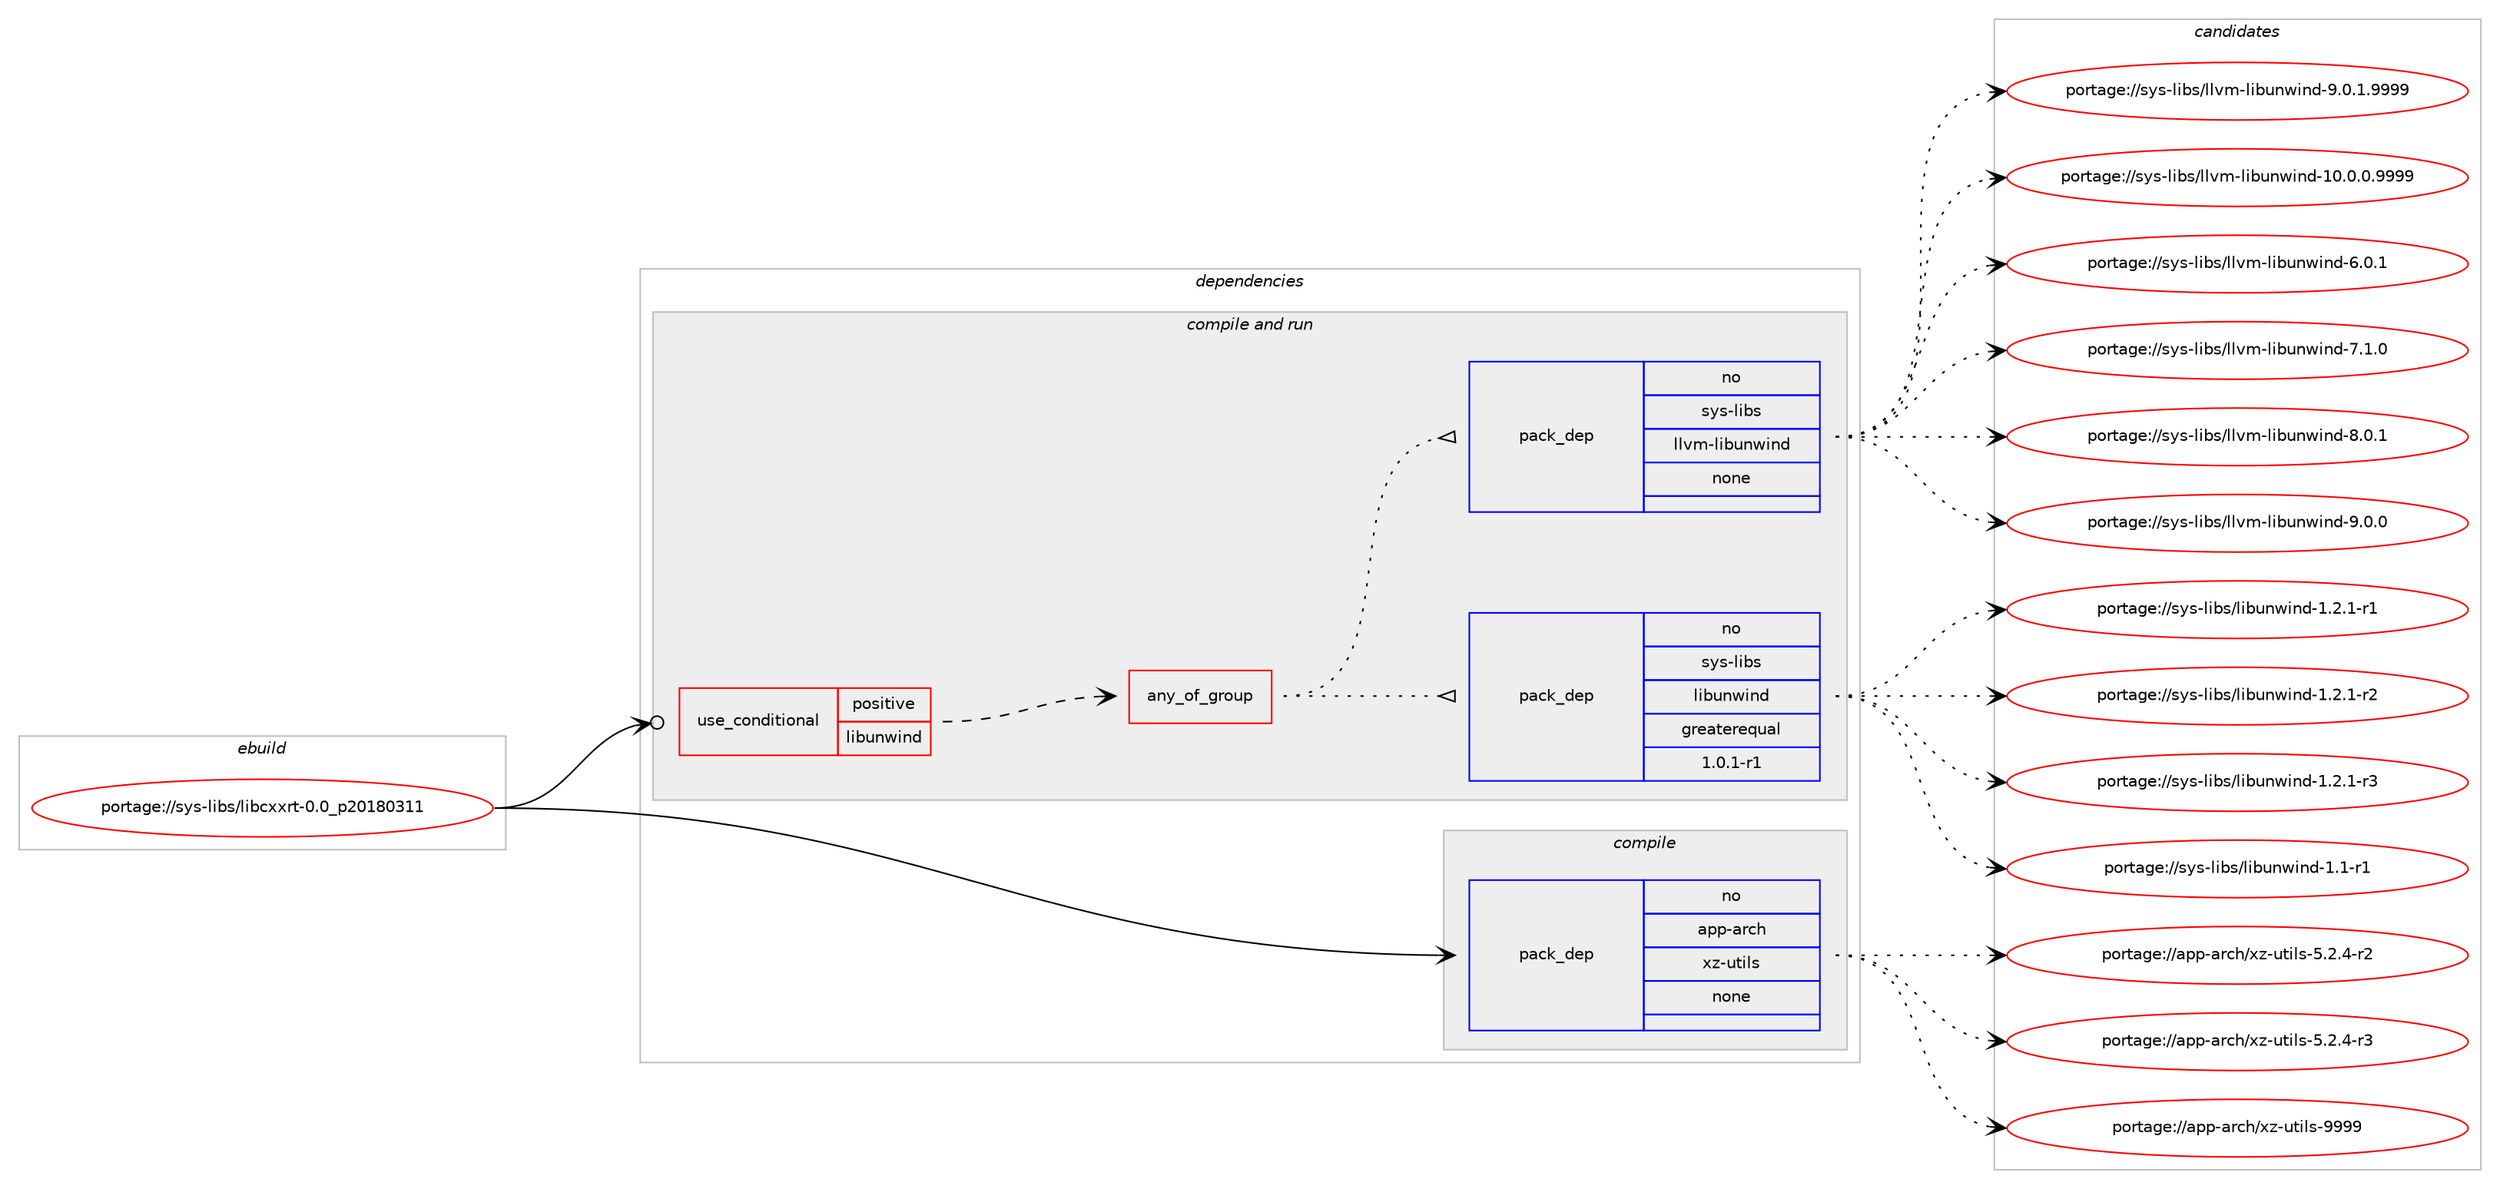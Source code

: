 digraph prolog {

# *************
# Graph options
# *************

newrank=true;
concentrate=true;
compound=true;
graph [rankdir=LR,fontname=Helvetica,fontsize=10,ranksep=1.5];#, ranksep=2.5, nodesep=0.2];
edge  [arrowhead=vee];
node  [fontname=Helvetica,fontsize=10];

# **********
# The ebuild
# **********

subgraph cluster_leftcol {
color=gray;
rank=same;
label=<<i>ebuild</i>>;
id [label="portage://sys-libs/libcxxrt-0.0_p20180311", color=red, width=4, href="../sys-libs/libcxxrt-0.0_p20180311.svg"];
}

# ****************
# The dependencies
# ****************

subgraph cluster_midcol {
color=gray;
label=<<i>dependencies</i>>;
subgraph cluster_compile {
fillcolor="#eeeeee";
style=filled;
label=<<i>compile</i>>;
subgraph pack319786 {
dependency431390 [label=<<TABLE BORDER="0" CELLBORDER="1" CELLSPACING="0" CELLPADDING="4" WIDTH="220"><TR><TD ROWSPAN="6" CELLPADDING="30">pack_dep</TD></TR><TR><TD WIDTH="110">no</TD></TR><TR><TD>app-arch</TD></TR><TR><TD>xz-utils</TD></TR><TR><TD>none</TD></TR><TR><TD></TD></TR></TABLE>>, shape=none, color=blue];
}
id:e -> dependency431390:w [weight=20,style="solid",arrowhead="vee"];
}
subgraph cluster_compileandrun {
fillcolor="#eeeeee";
style=filled;
label=<<i>compile and run</i>>;
subgraph cond104341 {
dependency431391 [label=<<TABLE BORDER="0" CELLBORDER="1" CELLSPACING="0" CELLPADDING="4"><TR><TD ROWSPAN="3" CELLPADDING="10">use_conditional</TD></TR><TR><TD>positive</TD></TR><TR><TD>libunwind</TD></TR></TABLE>>, shape=none, color=red];
subgraph any7013 {
dependency431392 [label=<<TABLE BORDER="0" CELLBORDER="1" CELLSPACING="0" CELLPADDING="4"><TR><TD CELLPADDING="10">any_of_group</TD></TR></TABLE>>, shape=none, color=red];subgraph pack319787 {
dependency431393 [label=<<TABLE BORDER="0" CELLBORDER="1" CELLSPACING="0" CELLPADDING="4" WIDTH="220"><TR><TD ROWSPAN="6" CELLPADDING="30">pack_dep</TD></TR><TR><TD WIDTH="110">no</TD></TR><TR><TD>sys-libs</TD></TR><TR><TD>libunwind</TD></TR><TR><TD>greaterequal</TD></TR><TR><TD>1.0.1-r1</TD></TR></TABLE>>, shape=none, color=blue];
}
dependency431392:e -> dependency431393:w [weight=20,style="dotted",arrowhead="oinv"];
subgraph pack319788 {
dependency431394 [label=<<TABLE BORDER="0" CELLBORDER="1" CELLSPACING="0" CELLPADDING="4" WIDTH="220"><TR><TD ROWSPAN="6" CELLPADDING="30">pack_dep</TD></TR><TR><TD WIDTH="110">no</TD></TR><TR><TD>sys-libs</TD></TR><TR><TD>llvm-libunwind</TD></TR><TR><TD>none</TD></TR><TR><TD></TD></TR></TABLE>>, shape=none, color=blue];
}
dependency431392:e -> dependency431394:w [weight=20,style="dotted",arrowhead="oinv"];
}
dependency431391:e -> dependency431392:w [weight=20,style="dashed",arrowhead="vee"];
}
id:e -> dependency431391:w [weight=20,style="solid",arrowhead="odotvee"];
}
subgraph cluster_run {
fillcolor="#eeeeee";
style=filled;
label=<<i>run</i>>;
}
}

# **************
# The candidates
# **************

subgraph cluster_choices {
rank=same;
color=gray;
label=<<i>candidates</i>>;

subgraph choice319786 {
color=black;
nodesep=1;
choiceportage9711211245971149910447120122451171161051081154553465046524511450 [label="portage://app-arch/xz-utils-5.2.4-r2", color=red, width=4,href="../app-arch/xz-utils-5.2.4-r2.svg"];
choiceportage9711211245971149910447120122451171161051081154553465046524511451 [label="portage://app-arch/xz-utils-5.2.4-r3", color=red, width=4,href="../app-arch/xz-utils-5.2.4-r3.svg"];
choiceportage9711211245971149910447120122451171161051081154557575757 [label="portage://app-arch/xz-utils-9999", color=red, width=4,href="../app-arch/xz-utils-9999.svg"];
dependency431390:e -> choiceportage9711211245971149910447120122451171161051081154553465046524511450:w [style=dotted,weight="100"];
dependency431390:e -> choiceportage9711211245971149910447120122451171161051081154553465046524511451:w [style=dotted,weight="100"];
dependency431390:e -> choiceportage9711211245971149910447120122451171161051081154557575757:w [style=dotted,weight="100"];
}
subgraph choice319787 {
color=black;
nodesep=1;
choiceportage11512111545108105981154710810598117110119105110100454946494511449 [label="portage://sys-libs/libunwind-1.1-r1", color=red, width=4,href="../sys-libs/libunwind-1.1-r1.svg"];
choiceportage115121115451081059811547108105981171101191051101004549465046494511449 [label="portage://sys-libs/libunwind-1.2.1-r1", color=red, width=4,href="../sys-libs/libunwind-1.2.1-r1.svg"];
choiceportage115121115451081059811547108105981171101191051101004549465046494511450 [label="portage://sys-libs/libunwind-1.2.1-r2", color=red, width=4,href="../sys-libs/libunwind-1.2.1-r2.svg"];
choiceportage115121115451081059811547108105981171101191051101004549465046494511451 [label="portage://sys-libs/libunwind-1.2.1-r3", color=red, width=4,href="../sys-libs/libunwind-1.2.1-r3.svg"];
dependency431393:e -> choiceportage11512111545108105981154710810598117110119105110100454946494511449:w [style=dotted,weight="100"];
dependency431393:e -> choiceportage115121115451081059811547108105981171101191051101004549465046494511449:w [style=dotted,weight="100"];
dependency431393:e -> choiceportage115121115451081059811547108105981171101191051101004549465046494511450:w [style=dotted,weight="100"];
dependency431393:e -> choiceportage115121115451081059811547108105981171101191051101004549465046494511451:w [style=dotted,weight="100"];
}
subgraph choice319788 {
color=black;
nodesep=1;
choiceportage1151211154510810598115471081081181094510810598117110119105110100454948464846484657575757 [label="portage://sys-libs/llvm-libunwind-10.0.0.9999", color=red, width=4,href="../sys-libs/llvm-libunwind-10.0.0.9999.svg"];
choiceportage1151211154510810598115471081081181094510810598117110119105110100455446484649 [label="portage://sys-libs/llvm-libunwind-6.0.1", color=red, width=4,href="../sys-libs/llvm-libunwind-6.0.1.svg"];
choiceportage1151211154510810598115471081081181094510810598117110119105110100455546494648 [label="portage://sys-libs/llvm-libunwind-7.1.0", color=red, width=4,href="../sys-libs/llvm-libunwind-7.1.0.svg"];
choiceportage1151211154510810598115471081081181094510810598117110119105110100455646484649 [label="portage://sys-libs/llvm-libunwind-8.0.1", color=red, width=4,href="../sys-libs/llvm-libunwind-8.0.1.svg"];
choiceportage1151211154510810598115471081081181094510810598117110119105110100455746484648 [label="portage://sys-libs/llvm-libunwind-9.0.0", color=red, width=4,href="../sys-libs/llvm-libunwind-9.0.0.svg"];
choiceportage11512111545108105981154710810811810945108105981171101191051101004557464846494657575757 [label="portage://sys-libs/llvm-libunwind-9.0.1.9999", color=red, width=4,href="../sys-libs/llvm-libunwind-9.0.1.9999.svg"];
dependency431394:e -> choiceportage1151211154510810598115471081081181094510810598117110119105110100454948464846484657575757:w [style=dotted,weight="100"];
dependency431394:e -> choiceportage1151211154510810598115471081081181094510810598117110119105110100455446484649:w [style=dotted,weight="100"];
dependency431394:e -> choiceportage1151211154510810598115471081081181094510810598117110119105110100455546494648:w [style=dotted,weight="100"];
dependency431394:e -> choiceportage1151211154510810598115471081081181094510810598117110119105110100455646484649:w [style=dotted,weight="100"];
dependency431394:e -> choiceportage1151211154510810598115471081081181094510810598117110119105110100455746484648:w [style=dotted,weight="100"];
dependency431394:e -> choiceportage11512111545108105981154710810811810945108105981171101191051101004557464846494657575757:w [style=dotted,weight="100"];
}
}

}
